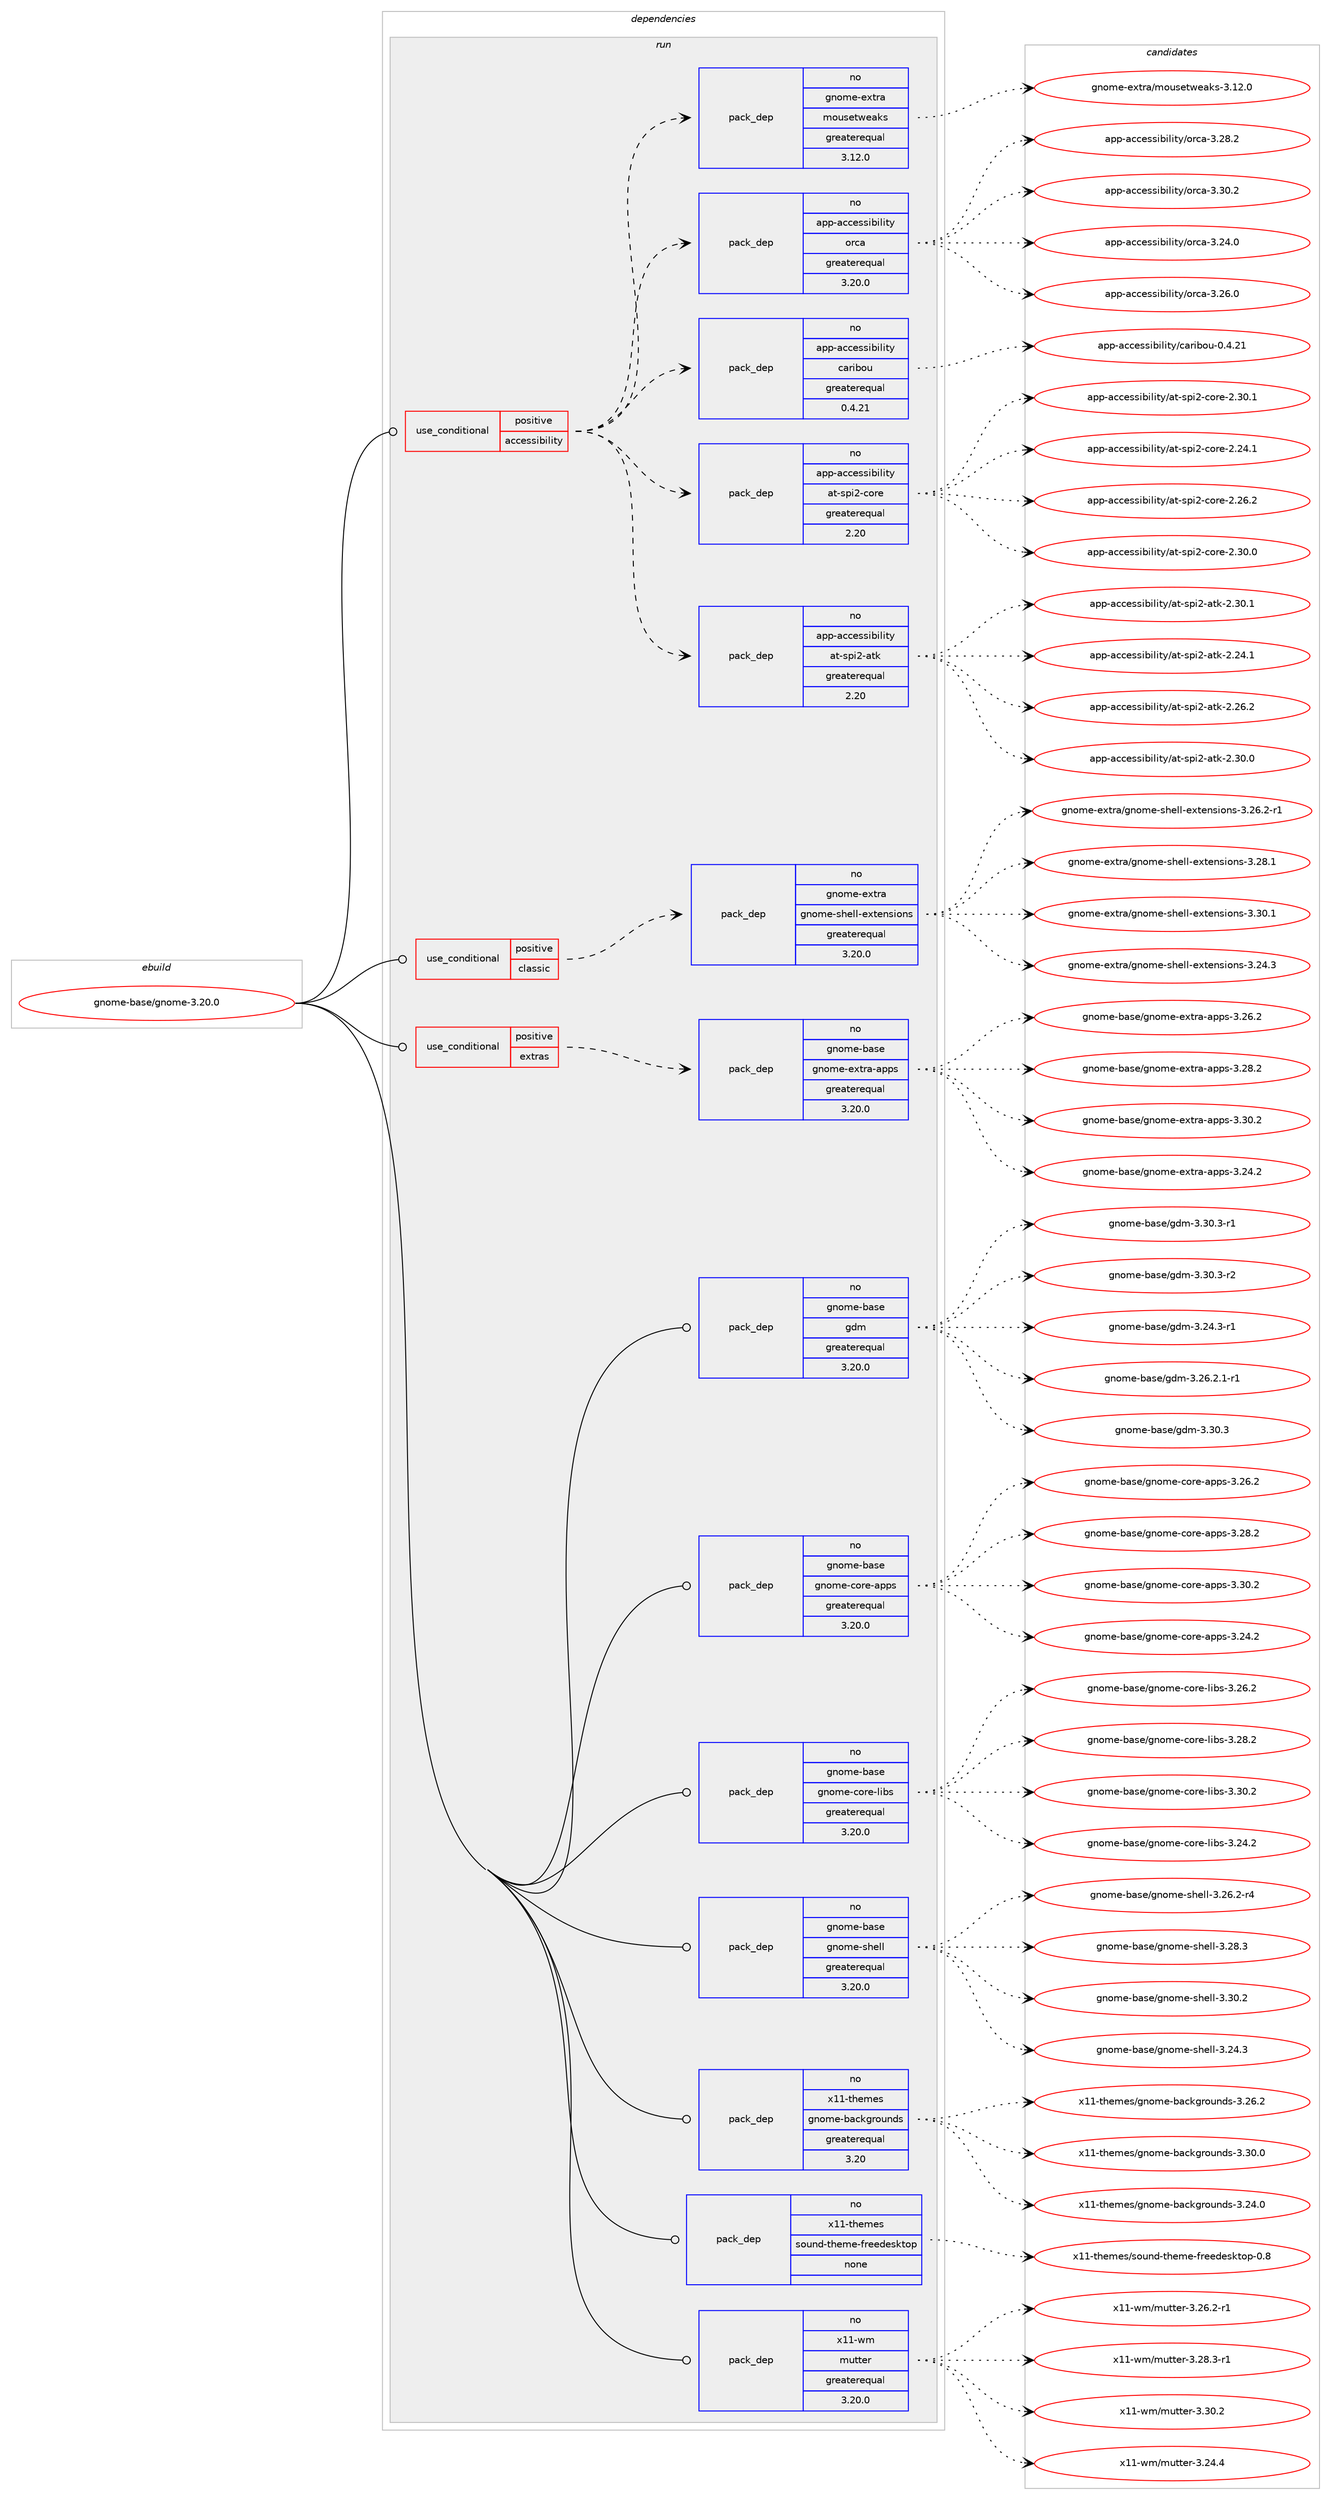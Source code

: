 digraph prolog {

# *************
# Graph options
# *************

newrank=true;
concentrate=true;
compound=true;
graph [rankdir=LR,fontname=Helvetica,fontsize=10,ranksep=1.5];#, ranksep=2.5, nodesep=0.2];
edge  [arrowhead=vee];
node  [fontname=Helvetica,fontsize=10];

# **********
# The ebuild
# **********

subgraph cluster_leftcol {
color=gray;
rank=same;
label=<<i>ebuild</i>>;
id [label="gnome-base/gnome-3.20.0", color=red, width=4, href="../gnome-base/gnome-3.20.0.svg"];
}

# ****************
# The dependencies
# ****************

subgraph cluster_midcol {
color=gray;
label=<<i>dependencies</i>>;
subgraph cluster_compile {
fillcolor="#eeeeee";
style=filled;
label=<<i>compile</i>>;
}
subgraph cluster_compileandrun {
fillcolor="#eeeeee";
style=filled;
label=<<i>compile and run</i>>;
}
subgraph cluster_run {
fillcolor="#eeeeee";
style=filled;
label=<<i>run</i>>;
subgraph cond44 {
dependency720 [label=<<TABLE BORDER="0" CELLBORDER="1" CELLSPACING="0" CELLPADDING="4"><TR><TD ROWSPAN="3" CELLPADDING="10">use_conditional</TD></TR><TR><TD>positive</TD></TR><TR><TD>accessibility</TD></TR></TABLE>>, shape=none, color=red];
subgraph pack667 {
dependency721 [label=<<TABLE BORDER="0" CELLBORDER="1" CELLSPACING="0" CELLPADDING="4" WIDTH="220"><TR><TD ROWSPAN="6" CELLPADDING="30">pack_dep</TD></TR><TR><TD WIDTH="110">no</TD></TR><TR><TD>app-accessibility</TD></TR><TR><TD>at-spi2-atk</TD></TR><TR><TD>greaterequal</TD></TR><TR><TD>2.20</TD></TR></TABLE>>, shape=none, color=blue];
}
dependency720:e -> dependency721:w [weight=20,style="dashed",arrowhead="vee"];
subgraph pack668 {
dependency722 [label=<<TABLE BORDER="0" CELLBORDER="1" CELLSPACING="0" CELLPADDING="4" WIDTH="220"><TR><TD ROWSPAN="6" CELLPADDING="30">pack_dep</TD></TR><TR><TD WIDTH="110">no</TD></TR><TR><TD>app-accessibility</TD></TR><TR><TD>at-spi2-core</TD></TR><TR><TD>greaterequal</TD></TR><TR><TD>2.20</TD></TR></TABLE>>, shape=none, color=blue];
}
dependency720:e -> dependency722:w [weight=20,style="dashed",arrowhead="vee"];
subgraph pack669 {
dependency723 [label=<<TABLE BORDER="0" CELLBORDER="1" CELLSPACING="0" CELLPADDING="4" WIDTH="220"><TR><TD ROWSPAN="6" CELLPADDING="30">pack_dep</TD></TR><TR><TD WIDTH="110">no</TD></TR><TR><TD>app-accessibility</TD></TR><TR><TD>caribou</TD></TR><TR><TD>greaterequal</TD></TR><TR><TD>0.4.21</TD></TR></TABLE>>, shape=none, color=blue];
}
dependency720:e -> dependency723:w [weight=20,style="dashed",arrowhead="vee"];
subgraph pack670 {
dependency724 [label=<<TABLE BORDER="0" CELLBORDER="1" CELLSPACING="0" CELLPADDING="4" WIDTH="220"><TR><TD ROWSPAN="6" CELLPADDING="30">pack_dep</TD></TR><TR><TD WIDTH="110">no</TD></TR><TR><TD>app-accessibility</TD></TR><TR><TD>orca</TD></TR><TR><TD>greaterequal</TD></TR><TR><TD>3.20.0</TD></TR></TABLE>>, shape=none, color=blue];
}
dependency720:e -> dependency724:w [weight=20,style="dashed",arrowhead="vee"];
subgraph pack671 {
dependency725 [label=<<TABLE BORDER="0" CELLBORDER="1" CELLSPACING="0" CELLPADDING="4" WIDTH="220"><TR><TD ROWSPAN="6" CELLPADDING="30">pack_dep</TD></TR><TR><TD WIDTH="110">no</TD></TR><TR><TD>gnome-extra</TD></TR><TR><TD>mousetweaks</TD></TR><TR><TD>greaterequal</TD></TR><TR><TD>3.12.0</TD></TR></TABLE>>, shape=none, color=blue];
}
dependency720:e -> dependency725:w [weight=20,style="dashed",arrowhead="vee"];
}
id:e -> dependency720:w [weight=20,style="solid",arrowhead="odot"];
subgraph cond45 {
dependency726 [label=<<TABLE BORDER="0" CELLBORDER="1" CELLSPACING="0" CELLPADDING="4"><TR><TD ROWSPAN="3" CELLPADDING="10">use_conditional</TD></TR><TR><TD>positive</TD></TR><TR><TD>classic</TD></TR></TABLE>>, shape=none, color=red];
subgraph pack672 {
dependency727 [label=<<TABLE BORDER="0" CELLBORDER="1" CELLSPACING="0" CELLPADDING="4" WIDTH="220"><TR><TD ROWSPAN="6" CELLPADDING="30">pack_dep</TD></TR><TR><TD WIDTH="110">no</TD></TR><TR><TD>gnome-extra</TD></TR><TR><TD>gnome-shell-extensions</TD></TR><TR><TD>greaterequal</TD></TR><TR><TD>3.20.0</TD></TR></TABLE>>, shape=none, color=blue];
}
dependency726:e -> dependency727:w [weight=20,style="dashed",arrowhead="vee"];
}
id:e -> dependency726:w [weight=20,style="solid",arrowhead="odot"];
subgraph cond46 {
dependency728 [label=<<TABLE BORDER="0" CELLBORDER="1" CELLSPACING="0" CELLPADDING="4"><TR><TD ROWSPAN="3" CELLPADDING="10">use_conditional</TD></TR><TR><TD>positive</TD></TR><TR><TD>extras</TD></TR></TABLE>>, shape=none, color=red];
subgraph pack673 {
dependency729 [label=<<TABLE BORDER="0" CELLBORDER="1" CELLSPACING="0" CELLPADDING="4" WIDTH="220"><TR><TD ROWSPAN="6" CELLPADDING="30">pack_dep</TD></TR><TR><TD WIDTH="110">no</TD></TR><TR><TD>gnome-base</TD></TR><TR><TD>gnome-extra-apps</TD></TR><TR><TD>greaterequal</TD></TR><TR><TD>3.20.0</TD></TR></TABLE>>, shape=none, color=blue];
}
dependency728:e -> dependency729:w [weight=20,style="dashed",arrowhead="vee"];
}
id:e -> dependency728:w [weight=20,style="solid",arrowhead="odot"];
subgraph pack674 {
dependency730 [label=<<TABLE BORDER="0" CELLBORDER="1" CELLSPACING="0" CELLPADDING="4" WIDTH="220"><TR><TD ROWSPAN="6" CELLPADDING="30">pack_dep</TD></TR><TR><TD WIDTH="110">no</TD></TR><TR><TD>gnome-base</TD></TR><TR><TD>gdm</TD></TR><TR><TD>greaterequal</TD></TR><TR><TD>3.20.0</TD></TR></TABLE>>, shape=none, color=blue];
}
id:e -> dependency730:w [weight=20,style="solid",arrowhead="odot"];
subgraph pack675 {
dependency731 [label=<<TABLE BORDER="0" CELLBORDER="1" CELLSPACING="0" CELLPADDING="4" WIDTH="220"><TR><TD ROWSPAN="6" CELLPADDING="30">pack_dep</TD></TR><TR><TD WIDTH="110">no</TD></TR><TR><TD>gnome-base</TD></TR><TR><TD>gnome-core-apps</TD></TR><TR><TD>greaterequal</TD></TR><TR><TD>3.20.0</TD></TR></TABLE>>, shape=none, color=blue];
}
id:e -> dependency731:w [weight=20,style="solid",arrowhead="odot"];
subgraph pack676 {
dependency732 [label=<<TABLE BORDER="0" CELLBORDER="1" CELLSPACING="0" CELLPADDING="4" WIDTH="220"><TR><TD ROWSPAN="6" CELLPADDING="30">pack_dep</TD></TR><TR><TD WIDTH="110">no</TD></TR><TR><TD>gnome-base</TD></TR><TR><TD>gnome-core-libs</TD></TR><TR><TD>greaterequal</TD></TR><TR><TD>3.20.0</TD></TR></TABLE>>, shape=none, color=blue];
}
id:e -> dependency732:w [weight=20,style="solid",arrowhead="odot"];
subgraph pack677 {
dependency733 [label=<<TABLE BORDER="0" CELLBORDER="1" CELLSPACING="0" CELLPADDING="4" WIDTH="220"><TR><TD ROWSPAN="6" CELLPADDING="30">pack_dep</TD></TR><TR><TD WIDTH="110">no</TD></TR><TR><TD>gnome-base</TD></TR><TR><TD>gnome-shell</TD></TR><TR><TD>greaterequal</TD></TR><TR><TD>3.20.0</TD></TR></TABLE>>, shape=none, color=blue];
}
id:e -> dependency733:w [weight=20,style="solid",arrowhead="odot"];
subgraph pack678 {
dependency734 [label=<<TABLE BORDER="0" CELLBORDER="1" CELLSPACING="0" CELLPADDING="4" WIDTH="220"><TR><TD ROWSPAN="6" CELLPADDING="30">pack_dep</TD></TR><TR><TD WIDTH="110">no</TD></TR><TR><TD>x11-themes</TD></TR><TR><TD>gnome-backgrounds</TD></TR><TR><TD>greaterequal</TD></TR><TR><TD>3.20</TD></TR></TABLE>>, shape=none, color=blue];
}
id:e -> dependency734:w [weight=20,style="solid",arrowhead="odot"];
subgraph pack679 {
dependency735 [label=<<TABLE BORDER="0" CELLBORDER="1" CELLSPACING="0" CELLPADDING="4" WIDTH="220"><TR><TD ROWSPAN="6" CELLPADDING="30">pack_dep</TD></TR><TR><TD WIDTH="110">no</TD></TR><TR><TD>x11-themes</TD></TR><TR><TD>sound-theme-freedesktop</TD></TR><TR><TD>none</TD></TR><TR><TD></TD></TR></TABLE>>, shape=none, color=blue];
}
id:e -> dependency735:w [weight=20,style="solid",arrowhead="odot"];
subgraph pack680 {
dependency736 [label=<<TABLE BORDER="0" CELLBORDER="1" CELLSPACING="0" CELLPADDING="4" WIDTH="220"><TR><TD ROWSPAN="6" CELLPADDING="30">pack_dep</TD></TR><TR><TD WIDTH="110">no</TD></TR><TR><TD>x11-wm</TD></TR><TR><TD>mutter</TD></TR><TR><TD>greaterequal</TD></TR><TR><TD>3.20.0</TD></TR></TABLE>>, shape=none, color=blue];
}
id:e -> dependency736:w [weight=20,style="solid",arrowhead="odot"];
}
}

# **************
# The candidates
# **************

subgraph cluster_choices {
rank=same;
color=gray;
label=<<i>candidates</i>>;

subgraph choice667 {
color=black;
nodesep=1;
choice97112112459799991011151151059810510810511612147971164511511210550459711610745504650524649 [label="app-accessibility/at-spi2-atk-2.24.1", color=red, width=4,href="../app-accessibility/at-spi2-atk-2.24.1.svg"];
choice97112112459799991011151151059810510810511612147971164511511210550459711610745504650544650 [label="app-accessibility/at-spi2-atk-2.26.2", color=red, width=4,href="../app-accessibility/at-spi2-atk-2.26.2.svg"];
choice97112112459799991011151151059810510810511612147971164511511210550459711610745504651484648 [label="app-accessibility/at-spi2-atk-2.30.0", color=red, width=4,href="../app-accessibility/at-spi2-atk-2.30.0.svg"];
choice97112112459799991011151151059810510810511612147971164511511210550459711610745504651484649 [label="app-accessibility/at-spi2-atk-2.30.1", color=red, width=4,href="../app-accessibility/at-spi2-atk-2.30.1.svg"];
dependency721:e -> choice97112112459799991011151151059810510810511612147971164511511210550459711610745504650524649:w [style=dotted,weight="100"];
dependency721:e -> choice97112112459799991011151151059810510810511612147971164511511210550459711610745504650544650:w [style=dotted,weight="100"];
dependency721:e -> choice97112112459799991011151151059810510810511612147971164511511210550459711610745504651484648:w [style=dotted,weight="100"];
dependency721:e -> choice97112112459799991011151151059810510810511612147971164511511210550459711610745504651484649:w [style=dotted,weight="100"];
}
subgraph choice668 {
color=black;
nodesep=1;
choice97112112459799991011151151059810510810511612147971164511511210550459911111410145504650524649 [label="app-accessibility/at-spi2-core-2.24.1", color=red, width=4,href="../app-accessibility/at-spi2-core-2.24.1.svg"];
choice97112112459799991011151151059810510810511612147971164511511210550459911111410145504650544650 [label="app-accessibility/at-spi2-core-2.26.2", color=red, width=4,href="../app-accessibility/at-spi2-core-2.26.2.svg"];
choice97112112459799991011151151059810510810511612147971164511511210550459911111410145504651484648 [label="app-accessibility/at-spi2-core-2.30.0", color=red, width=4,href="../app-accessibility/at-spi2-core-2.30.0.svg"];
choice97112112459799991011151151059810510810511612147971164511511210550459911111410145504651484649 [label="app-accessibility/at-spi2-core-2.30.1", color=red, width=4,href="../app-accessibility/at-spi2-core-2.30.1.svg"];
dependency722:e -> choice97112112459799991011151151059810510810511612147971164511511210550459911111410145504650524649:w [style=dotted,weight="100"];
dependency722:e -> choice97112112459799991011151151059810510810511612147971164511511210550459911111410145504650544650:w [style=dotted,weight="100"];
dependency722:e -> choice97112112459799991011151151059810510810511612147971164511511210550459911111410145504651484648:w [style=dotted,weight="100"];
dependency722:e -> choice97112112459799991011151151059810510810511612147971164511511210550459911111410145504651484649:w [style=dotted,weight="100"];
}
subgraph choice669 {
color=black;
nodesep=1;
choice9711211245979999101115115105981051081051161214799971141059811111745484652465049 [label="app-accessibility/caribou-0.4.21", color=red, width=4,href="../app-accessibility/caribou-0.4.21.svg"];
dependency723:e -> choice9711211245979999101115115105981051081051161214799971141059811111745484652465049:w [style=dotted,weight="100"];
}
subgraph choice670 {
color=black;
nodesep=1;
choice97112112459799991011151151059810510810511612147111114999745514650524648 [label="app-accessibility/orca-3.24.0", color=red, width=4,href="../app-accessibility/orca-3.24.0.svg"];
choice97112112459799991011151151059810510810511612147111114999745514650544648 [label="app-accessibility/orca-3.26.0", color=red, width=4,href="../app-accessibility/orca-3.26.0.svg"];
choice97112112459799991011151151059810510810511612147111114999745514650564650 [label="app-accessibility/orca-3.28.2", color=red, width=4,href="../app-accessibility/orca-3.28.2.svg"];
choice97112112459799991011151151059810510810511612147111114999745514651484650 [label="app-accessibility/orca-3.30.2", color=red, width=4,href="../app-accessibility/orca-3.30.2.svg"];
dependency724:e -> choice97112112459799991011151151059810510810511612147111114999745514650524648:w [style=dotted,weight="100"];
dependency724:e -> choice97112112459799991011151151059810510810511612147111114999745514650544648:w [style=dotted,weight="100"];
dependency724:e -> choice97112112459799991011151151059810510810511612147111114999745514650564650:w [style=dotted,weight="100"];
dependency724:e -> choice97112112459799991011151151059810510810511612147111114999745514651484650:w [style=dotted,weight="100"];
}
subgraph choice671 {
color=black;
nodesep=1;
choice1031101111091014510112011611497471091111171151011161191019710711545514649504648 [label="gnome-extra/mousetweaks-3.12.0", color=red, width=4,href="../gnome-extra/mousetweaks-3.12.0.svg"];
dependency725:e -> choice1031101111091014510112011611497471091111171151011161191019710711545514649504648:w [style=dotted,weight="100"];
}
subgraph choice672 {
color=black;
nodesep=1;
choice103110111109101451011201161149747103110111109101451151041011081084510112011610111011510511111011545514650524651 [label="gnome-extra/gnome-shell-extensions-3.24.3", color=red, width=4,href="../gnome-extra/gnome-shell-extensions-3.24.3.svg"];
choice1031101111091014510112011611497471031101111091014511510410110810845101120116101110115105111110115455146505446504511449 [label="gnome-extra/gnome-shell-extensions-3.26.2-r1", color=red, width=4,href="../gnome-extra/gnome-shell-extensions-3.26.2-r1.svg"];
choice103110111109101451011201161149747103110111109101451151041011081084510112011610111011510511111011545514650564649 [label="gnome-extra/gnome-shell-extensions-3.28.1", color=red, width=4,href="../gnome-extra/gnome-shell-extensions-3.28.1.svg"];
choice103110111109101451011201161149747103110111109101451151041011081084510112011610111011510511111011545514651484649 [label="gnome-extra/gnome-shell-extensions-3.30.1", color=red, width=4,href="../gnome-extra/gnome-shell-extensions-3.30.1.svg"];
dependency727:e -> choice103110111109101451011201161149747103110111109101451151041011081084510112011610111011510511111011545514650524651:w [style=dotted,weight="100"];
dependency727:e -> choice1031101111091014510112011611497471031101111091014511510410110810845101120116101110115105111110115455146505446504511449:w [style=dotted,weight="100"];
dependency727:e -> choice103110111109101451011201161149747103110111109101451151041011081084510112011610111011510511111011545514650564649:w [style=dotted,weight="100"];
dependency727:e -> choice103110111109101451011201161149747103110111109101451151041011081084510112011610111011510511111011545514651484649:w [style=dotted,weight="100"];
}
subgraph choice673 {
color=black;
nodesep=1;
choice103110111109101459897115101471031101111091014510112011611497459711211211545514650524650 [label="gnome-base/gnome-extra-apps-3.24.2", color=red, width=4,href="../gnome-base/gnome-extra-apps-3.24.2.svg"];
choice103110111109101459897115101471031101111091014510112011611497459711211211545514650544650 [label="gnome-base/gnome-extra-apps-3.26.2", color=red, width=4,href="../gnome-base/gnome-extra-apps-3.26.2.svg"];
choice103110111109101459897115101471031101111091014510112011611497459711211211545514650564650 [label="gnome-base/gnome-extra-apps-3.28.2", color=red, width=4,href="../gnome-base/gnome-extra-apps-3.28.2.svg"];
choice103110111109101459897115101471031101111091014510112011611497459711211211545514651484650 [label="gnome-base/gnome-extra-apps-3.30.2", color=red, width=4,href="../gnome-base/gnome-extra-apps-3.30.2.svg"];
dependency729:e -> choice103110111109101459897115101471031101111091014510112011611497459711211211545514650524650:w [style=dotted,weight="100"];
dependency729:e -> choice103110111109101459897115101471031101111091014510112011611497459711211211545514650544650:w [style=dotted,weight="100"];
dependency729:e -> choice103110111109101459897115101471031101111091014510112011611497459711211211545514650564650:w [style=dotted,weight="100"];
dependency729:e -> choice103110111109101459897115101471031101111091014510112011611497459711211211545514651484650:w [style=dotted,weight="100"];
}
subgraph choice674 {
color=black;
nodesep=1;
choice10311011110910145989711510147103100109455146505246514511449 [label="gnome-base/gdm-3.24.3-r1", color=red, width=4,href="../gnome-base/gdm-3.24.3-r1.svg"];
choice103110111109101459897115101471031001094551465054465046494511449 [label="gnome-base/gdm-3.26.2.1-r1", color=red, width=4,href="../gnome-base/gdm-3.26.2.1-r1.svg"];
choice1031101111091014598971151014710310010945514651484651 [label="gnome-base/gdm-3.30.3", color=red, width=4,href="../gnome-base/gdm-3.30.3.svg"];
choice10311011110910145989711510147103100109455146514846514511449 [label="gnome-base/gdm-3.30.3-r1", color=red, width=4,href="../gnome-base/gdm-3.30.3-r1.svg"];
choice10311011110910145989711510147103100109455146514846514511450 [label="gnome-base/gdm-3.30.3-r2", color=red, width=4,href="../gnome-base/gdm-3.30.3-r2.svg"];
dependency730:e -> choice10311011110910145989711510147103100109455146505246514511449:w [style=dotted,weight="100"];
dependency730:e -> choice103110111109101459897115101471031001094551465054465046494511449:w [style=dotted,weight="100"];
dependency730:e -> choice1031101111091014598971151014710310010945514651484651:w [style=dotted,weight="100"];
dependency730:e -> choice10311011110910145989711510147103100109455146514846514511449:w [style=dotted,weight="100"];
dependency730:e -> choice10311011110910145989711510147103100109455146514846514511450:w [style=dotted,weight="100"];
}
subgraph choice675 {
color=black;
nodesep=1;
choice103110111109101459897115101471031101111091014599111114101459711211211545514650524650 [label="gnome-base/gnome-core-apps-3.24.2", color=red, width=4,href="../gnome-base/gnome-core-apps-3.24.2.svg"];
choice103110111109101459897115101471031101111091014599111114101459711211211545514650544650 [label="gnome-base/gnome-core-apps-3.26.2", color=red, width=4,href="../gnome-base/gnome-core-apps-3.26.2.svg"];
choice103110111109101459897115101471031101111091014599111114101459711211211545514650564650 [label="gnome-base/gnome-core-apps-3.28.2", color=red, width=4,href="../gnome-base/gnome-core-apps-3.28.2.svg"];
choice103110111109101459897115101471031101111091014599111114101459711211211545514651484650 [label="gnome-base/gnome-core-apps-3.30.2", color=red, width=4,href="../gnome-base/gnome-core-apps-3.30.2.svg"];
dependency731:e -> choice103110111109101459897115101471031101111091014599111114101459711211211545514650524650:w [style=dotted,weight="100"];
dependency731:e -> choice103110111109101459897115101471031101111091014599111114101459711211211545514650544650:w [style=dotted,weight="100"];
dependency731:e -> choice103110111109101459897115101471031101111091014599111114101459711211211545514650564650:w [style=dotted,weight="100"];
dependency731:e -> choice103110111109101459897115101471031101111091014599111114101459711211211545514651484650:w [style=dotted,weight="100"];
}
subgraph choice676 {
color=black;
nodesep=1;
choice103110111109101459897115101471031101111091014599111114101451081059811545514650524650 [label="gnome-base/gnome-core-libs-3.24.2", color=red, width=4,href="../gnome-base/gnome-core-libs-3.24.2.svg"];
choice103110111109101459897115101471031101111091014599111114101451081059811545514650544650 [label="gnome-base/gnome-core-libs-3.26.2", color=red, width=4,href="../gnome-base/gnome-core-libs-3.26.2.svg"];
choice103110111109101459897115101471031101111091014599111114101451081059811545514650564650 [label="gnome-base/gnome-core-libs-3.28.2", color=red, width=4,href="../gnome-base/gnome-core-libs-3.28.2.svg"];
choice103110111109101459897115101471031101111091014599111114101451081059811545514651484650 [label="gnome-base/gnome-core-libs-3.30.2", color=red, width=4,href="../gnome-base/gnome-core-libs-3.30.2.svg"];
dependency732:e -> choice103110111109101459897115101471031101111091014599111114101451081059811545514650524650:w [style=dotted,weight="100"];
dependency732:e -> choice103110111109101459897115101471031101111091014599111114101451081059811545514650544650:w [style=dotted,weight="100"];
dependency732:e -> choice103110111109101459897115101471031101111091014599111114101451081059811545514650564650:w [style=dotted,weight="100"];
dependency732:e -> choice103110111109101459897115101471031101111091014599111114101451081059811545514651484650:w [style=dotted,weight="100"];
}
subgraph choice677 {
color=black;
nodesep=1;
choice103110111109101459897115101471031101111091014511510410110810845514650524651 [label="gnome-base/gnome-shell-3.24.3", color=red, width=4,href="../gnome-base/gnome-shell-3.24.3.svg"];
choice1031101111091014598971151014710311011110910145115104101108108455146505446504511452 [label="gnome-base/gnome-shell-3.26.2-r4", color=red, width=4,href="../gnome-base/gnome-shell-3.26.2-r4.svg"];
choice103110111109101459897115101471031101111091014511510410110810845514650564651 [label="gnome-base/gnome-shell-3.28.3", color=red, width=4,href="../gnome-base/gnome-shell-3.28.3.svg"];
choice103110111109101459897115101471031101111091014511510410110810845514651484650 [label="gnome-base/gnome-shell-3.30.2", color=red, width=4,href="../gnome-base/gnome-shell-3.30.2.svg"];
dependency733:e -> choice103110111109101459897115101471031101111091014511510410110810845514650524651:w [style=dotted,weight="100"];
dependency733:e -> choice1031101111091014598971151014710311011110910145115104101108108455146505446504511452:w [style=dotted,weight="100"];
dependency733:e -> choice103110111109101459897115101471031101111091014511510410110810845514650564651:w [style=dotted,weight="100"];
dependency733:e -> choice103110111109101459897115101471031101111091014511510410110810845514651484650:w [style=dotted,weight="100"];
}
subgraph choice678 {
color=black;
nodesep=1;
choice120494945116104101109101115471031101111091014598979910710311411111711010011545514650524648 [label="x11-themes/gnome-backgrounds-3.24.0", color=red, width=4,href="../x11-themes/gnome-backgrounds-3.24.0.svg"];
choice120494945116104101109101115471031101111091014598979910710311411111711010011545514650544650 [label="x11-themes/gnome-backgrounds-3.26.2", color=red, width=4,href="../x11-themes/gnome-backgrounds-3.26.2.svg"];
choice120494945116104101109101115471031101111091014598979910710311411111711010011545514651484648 [label="x11-themes/gnome-backgrounds-3.30.0", color=red, width=4,href="../x11-themes/gnome-backgrounds-3.30.0.svg"];
dependency734:e -> choice120494945116104101109101115471031101111091014598979910710311411111711010011545514650524648:w [style=dotted,weight="100"];
dependency734:e -> choice120494945116104101109101115471031101111091014598979910710311411111711010011545514650544650:w [style=dotted,weight="100"];
dependency734:e -> choice120494945116104101109101115471031101111091014598979910710311411111711010011545514651484648:w [style=dotted,weight="100"];
}
subgraph choice679 {
color=black;
nodesep=1;
choice12049494511610410110910111547115111117110100451161041011091014510211410110110010111510711611111245484656 [label="x11-themes/sound-theme-freedesktop-0.8", color=red, width=4,href="../x11-themes/sound-theme-freedesktop-0.8.svg"];
dependency735:e -> choice12049494511610410110910111547115111117110100451161041011091014510211410110110010111510711611111245484656:w [style=dotted,weight="100"];
}
subgraph choice680 {
color=black;
nodesep=1;
choice1204949451191094710911711611610111445514650524652 [label="x11-wm/mutter-3.24.4", color=red, width=4,href="../x11-wm/mutter-3.24.4.svg"];
choice12049494511910947109117116116101114455146505446504511449 [label="x11-wm/mutter-3.26.2-r1", color=red, width=4,href="../x11-wm/mutter-3.26.2-r1.svg"];
choice12049494511910947109117116116101114455146505646514511449 [label="x11-wm/mutter-3.28.3-r1", color=red, width=4,href="../x11-wm/mutter-3.28.3-r1.svg"];
choice1204949451191094710911711611610111445514651484650 [label="x11-wm/mutter-3.30.2", color=red, width=4,href="../x11-wm/mutter-3.30.2.svg"];
dependency736:e -> choice1204949451191094710911711611610111445514650524652:w [style=dotted,weight="100"];
dependency736:e -> choice12049494511910947109117116116101114455146505446504511449:w [style=dotted,weight="100"];
dependency736:e -> choice12049494511910947109117116116101114455146505646514511449:w [style=dotted,weight="100"];
dependency736:e -> choice1204949451191094710911711611610111445514651484650:w [style=dotted,weight="100"];
}
}

}
